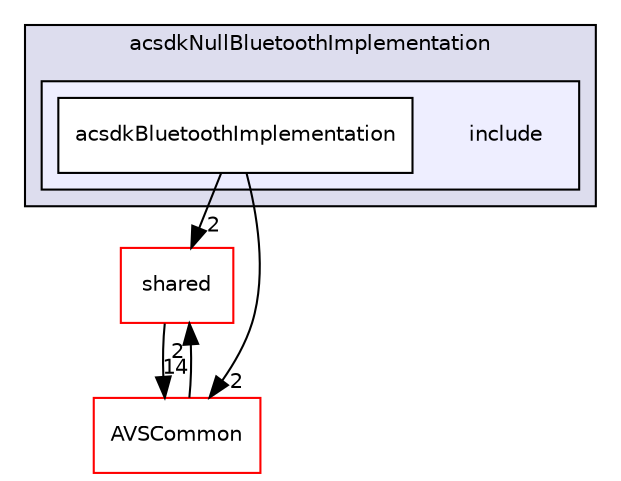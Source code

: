 digraph "/workplace/avs-device-sdk/applications/acsdkNullBluetoothImplementation/include" {
  compound=true
  node [ fontsize="10", fontname="Helvetica"];
  edge [ labelfontsize="10", labelfontname="Helvetica"];
  subgraph clusterdir_e02d16e41de87394e4c037287f420699 {
    graph [ bgcolor="#ddddee", pencolor="black", label="acsdkNullBluetoothImplementation" fontname="Helvetica", fontsize="10", URL="dir_e02d16e41de87394e4c037287f420699.html"]
  subgraph clusterdir_f497c303b030b9f6fcc7e93426591cad {
    graph [ bgcolor="#eeeeff", pencolor="black", label="" URL="dir_f497c303b030b9f6fcc7e93426591cad.html"];
    dir_f497c303b030b9f6fcc7e93426591cad [shape=plaintext label="include"];
    dir_e15f66e01986e815dacd3612f62a0c9d [shape=box label="acsdkBluetoothImplementation" color="black" fillcolor="white" style="filled" URL="dir_e15f66e01986e815dacd3612f62a0c9d.html"];
  }
  }
  dir_9982052f7ce695d12571567315b2fafa [shape=box label="shared" fillcolor="white" style="filled" color="red" URL="dir_9982052f7ce695d12571567315b2fafa.html"];
  dir_13e65effb2bde530b17b3d5eefcd0266 [shape=box label="AVSCommon" fillcolor="white" style="filled" color="red" URL="dir_13e65effb2bde530b17b3d5eefcd0266.html"];
  dir_9982052f7ce695d12571567315b2fafa->dir_13e65effb2bde530b17b3d5eefcd0266 [headlabel="14", labeldistance=1.5 headhref="dir_000598_000017.html"];
  dir_e15f66e01986e815dacd3612f62a0c9d->dir_9982052f7ce695d12571567315b2fafa [headlabel="2", labeldistance=1.5 headhref="dir_000055_000598.html"];
  dir_e15f66e01986e815dacd3612f62a0c9d->dir_13e65effb2bde530b17b3d5eefcd0266 [headlabel="2", labeldistance=1.5 headhref="dir_000055_000017.html"];
  dir_13e65effb2bde530b17b3d5eefcd0266->dir_9982052f7ce695d12571567315b2fafa [headlabel="2", labeldistance=1.5 headhref="dir_000017_000598.html"];
}
